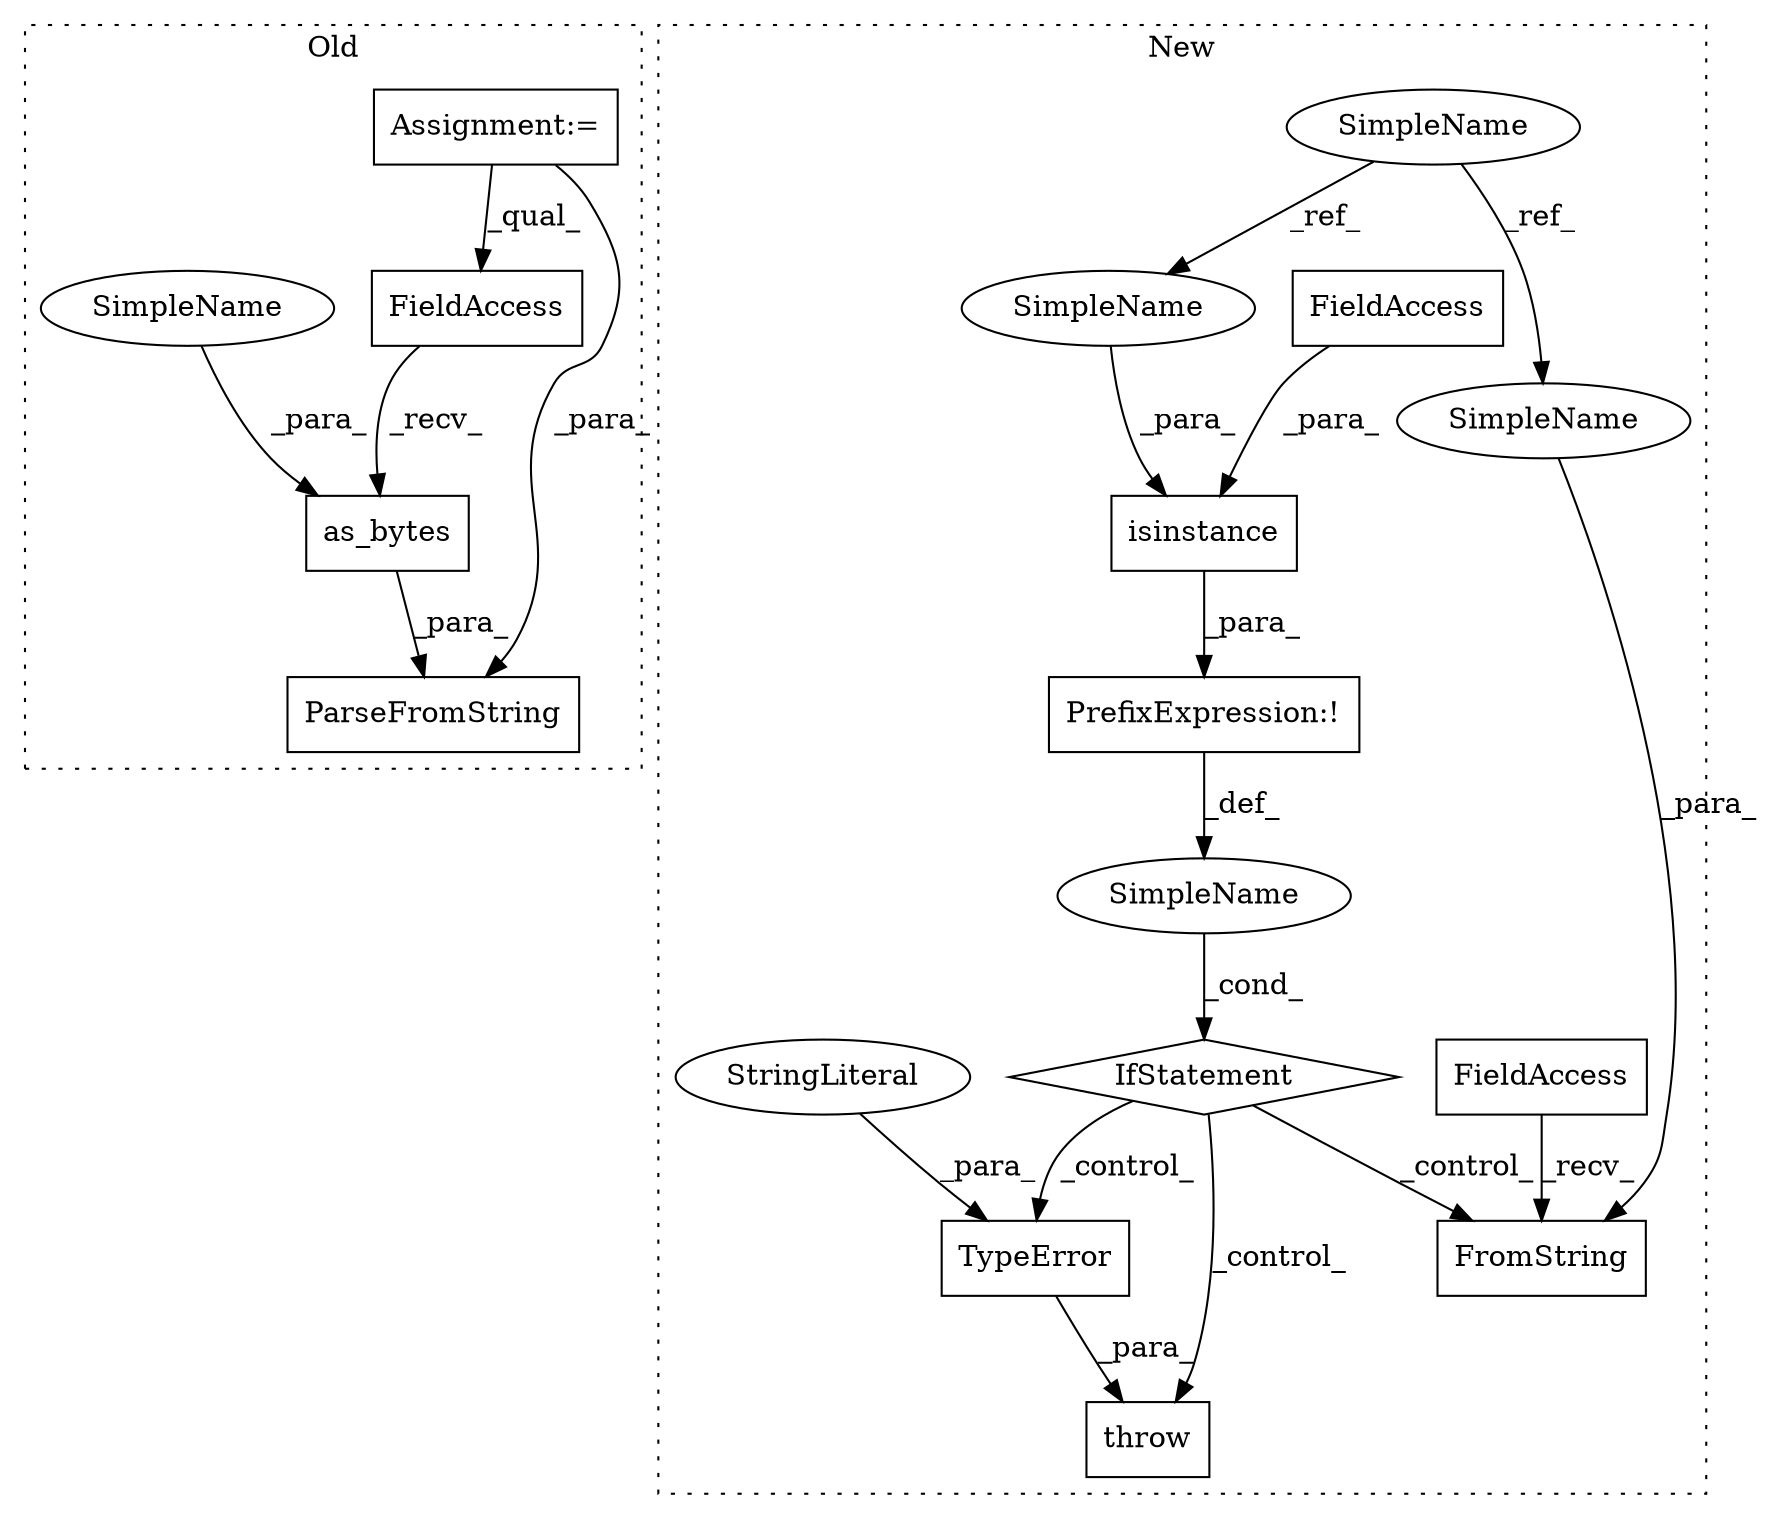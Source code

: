 digraph G {
subgraph cluster0 {
1 [label="as_bytes" a="32" s="1261,1277" l="9,1" shape="box"];
4 [label="FieldAccess" a="22" s="1251" l="9" shape="box"];
12 [label="ParseFromString" a="32" s="1235,1278" l="16,1" shape="box"];
15 [label="Assignment:=" a="7" s="1120" l="2" shape="box"];
18 [label="SimpleName" a="42" s="1270" l="7" shape="ellipse"];
label = "Old";
style="dotted";
}
subgraph cluster1 {
2 [label="isinstance" a="32" s="1143,1167" l="11,1" shape="box"];
3 [label="FieldAccess" a="22" s="1162" l="5" shape="box"];
5 [label="IfStatement" a="25" s="1138,1168" l="4,2" shape="diamond"];
6 [label="SimpleName" a="42" s="" l="" shape="ellipse"];
7 [label="TypeError" a="32" s="1184,1222" l="10,1" shape="box"];
8 [label="throw" a="53" s="1178" l="6" shape="box"];
9 [label="SimpleName" a="42" s="1056" l="7" shape="ellipse"];
10 [label="FromString" a="32" s="1276,1294" l="11,1" shape="box"];
11 [label="PrefixExpression:!" a="38" s="1142" l="1" shape="box"];
13 [label="StringLiteral" a="45" s="1194" l="28" shape="ellipse"];
14 [label="FieldAccess" a="22" s="1242" l="33" shape="box"];
16 [label="SimpleName" a="42" s="1154" l="7" shape="ellipse"];
17 [label="SimpleName" a="42" s="1287" l="7" shape="ellipse"];
label = "New";
style="dotted";
}
1 -> 12 [label="_para_"];
2 -> 11 [label="_para_"];
3 -> 2 [label="_para_"];
4 -> 1 [label="_recv_"];
5 -> 8 [label="_control_"];
5 -> 7 [label="_control_"];
5 -> 10 [label="_control_"];
6 -> 5 [label="_cond_"];
7 -> 8 [label="_para_"];
9 -> 17 [label="_ref_"];
9 -> 16 [label="_ref_"];
11 -> 6 [label="_def_"];
13 -> 7 [label="_para_"];
14 -> 10 [label="_recv_"];
15 -> 4 [label="_qual_"];
15 -> 12 [label="_para_"];
16 -> 2 [label="_para_"];
17 -> 10 [label="_para_"];
18 -> 1 [label="_para_"];
}
